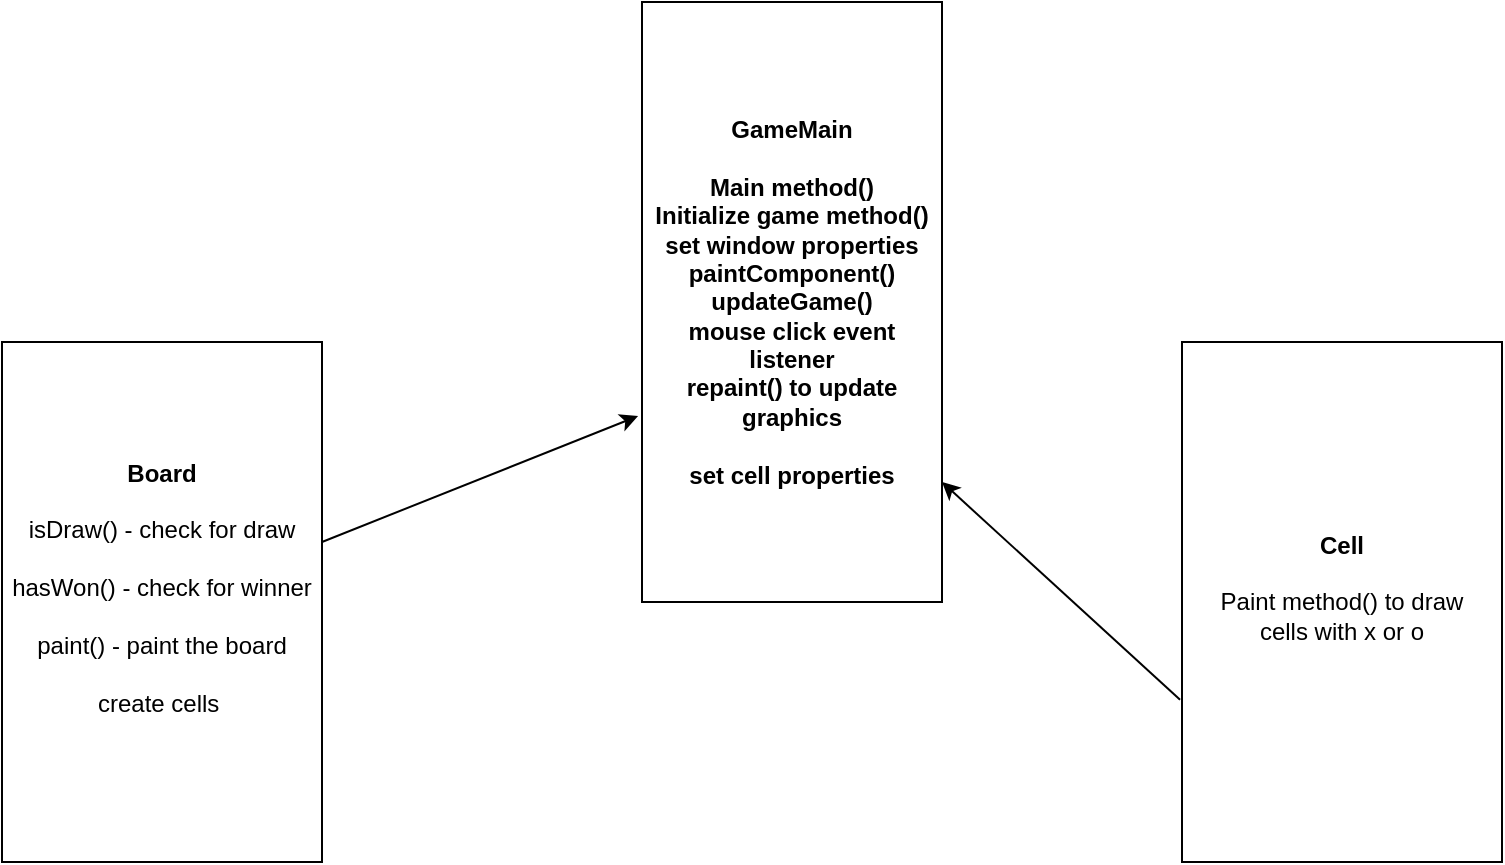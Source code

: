 <mxfile version="24.6.5" type="github">
  <diagram name="Page-1" id="M6uMsGvWsQjyKYry4qM-">
    <mxGraphModel dx="880" dy="1560" grid="1" gridSize="10" guides="1" tooltips="1" connect="1" arrows="1" fold="1" page="1" pageScale="1" pageWidth="850" pageHeight="1100" math="0" shadow="0">
      <root>
        <mxCell id="0" />
        <mxCell id="1" parent="0" />
        <mxCell id="I7RYvMzAYyHwv3LECRkl-11" value="&lt;b&gt;GameMain&lt;/b&gt;&lt;div&gt;&lt;b&gt;&lt;br&gt;&lt;/b&gt;&lt;/div&gt;&lt;div&gt;&lt;b&gt;Main method()&lt;/b&gt;&lt;/div&gt;&lt;div&gt;&lt;b&gt;Initialize game method()&lt;/b&gt;&lt;/div&gt;&lt;div&gt;&lt;b&gt;set window properties&lt;/b&gt;&lt;/div&gt;&lt;div&gt;&lt;b&gt;paintComponent()&lt;/b&gt;&lt;/div&gt;&lt;div&gt;&lt;b&gt;updateGame()&lt;/b&gt;&lt;/div&gt;&lt;div&gt;&lt;b&gt;mouse click event listener&lt;/b&gt;&lt;/div&gt;&lt;div&gt;&lt;b&gt;repaint() to update graphics&lt;/b&gt;&lt;/div&gt;&lt;div&gt;&lt;b&gt;&lt;br&gt;&lt;/b&gt;&lt;/div&gt;&lt;div&gt;&lt;b&gt;set cell properties&lt;/b&gt;&lt;/div&gt;" style="rounded=0;whiteSpace=wrap;html=1;" vertex="1" parent="1">
          <mxGeometry x="400" y="-740" width="150" height="300" as="geometry" />
        </mxCell>
        <mxCell id="I7RYvMzAYyHwv3LECRkl-12" value="&lt;b&gt;Board&lt;/b&gt;&lt;div&gt;&lt;br&gt;&lt;/div&gt;&lt;div&gt;isDraw() - check for draw&lt;/div&gt;&lt;div&gt;&lt;br&gt;&lt;/div&gt;&lt;div&gt;hasWon() - check for winner&lt;/div&gt;&lt;div&gt;&lt;br&gt;&lt;/div&gt;&lt;div&gt;paint() - paint the board&lt;/div&gt;&lt;div&gt;&lt;br&gt;&lt;/div&gt;&lt;div&gt;create cells&amp;nbsp;&lt;/div&gt;&lt;div&gt;&lt;br&gt;&lt;/div&gt;" style="rounded=0;whiteSpace=wrap;html=1;" vertex="1" parent="1">
          <mxGeometry x="80" y="-570" width="160" height="260" as="geometry" />
        </mxCell>
        <mxCell id="I7RYvMzAYyHwv3LECRkl-15" value="" style="endArrow=classic;html=1;rounded=0;entryX=-0.013;entryY=0.69;entryDx=0;entryDy=0;entryPerimeter=0;" edge="1" parent="1" target="I7RYvMzAYyHwv3LECRkl-11">
          <mxGeometry width="50" height="50" relative="1" as="geometry">
            <mxPoint x="240" y="-470" as="sourcePoint" />
            <mxPoint x="290" y="-520" as="targetPoint" />
          </mxGeometry>
        </mxCell>
        <mxCell id="I7RYvMzAYyHwv3LECRkl-16" value="&lt;b&gt;Cell&lt;/b&gt;&lt;div&gt;&lt;b&gt;&lt;br&gt;&lt;/b&gt;&lt;/div&gt;&lt;div&gt;Paint method() to draw&lt;/div&gt;&lt;div&gt;cells with x or o&lt;/div&gt;&lt;div&gt;&lt;br&gt;&lt;/div&gt;" style="rounded=0;whiteSpace=wrap;html=1;" vertex="1" parent="1">
          <mxGeometry x="670" y="-570" width="160" height="260" as="geometry" />
        </mxCell>
        <mxCell id="I7RYvMzAYyHwv3LECRkl-17" value="" style="endArrow=classic;html=1;rounded=0;exitX=-0.006;exitY=0.688;exitDx=0;exitDy=0;exitPerimeter=0;entryX=1;entryY=0.8;entryDx=0;entryDy=0;entryPerimeter=0;" edge="1" parent="1" source="I7RYvMzAYyHwv3LECRkl-16" target="I7RYvMzAYyHwv3LECRkl-11">
          <mxGeometry width="50" height="50" relative="1" as="geometry">
            <mxPoint x="560" y="-400" as="sourcePoint" />
            <mxPoint x="610" y="-450" as="targetPoint" />
          </mxGeometry>
        </mxCell>
      </root>
    </mxGraphModel>
  </diagram>
</mxfile>
